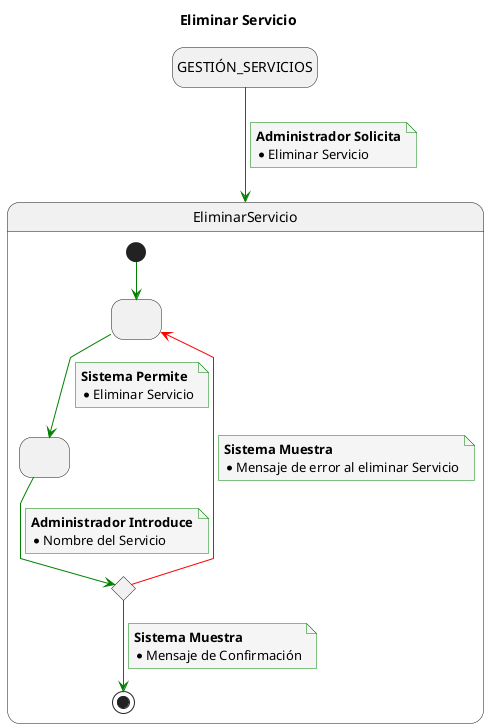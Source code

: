 @startuml

title Eliminar Servicio

skinparam {
    NoteBackgroundColor #whiteSmoke
    ArrowColor #green
    NoteBorderColor #green
    linetype polyline
}

hide empty description

state startState as "GESTIÓN_SERVICIOS"

startState --> EliminarServicio
note on link
    <b>Administrador Solicita</b>
    * Eliminar Servicio
end note

state EliminarServicio {
state 2 as " "
state 3 as " "
state 4 <<choice>>

[*] -down-> 2

2 -down-> 3
note on link
<b>Sistema Permite</b>
* Eliminar Servicio
end note

3 -down-> 4
note on link
<b>Administrador Introduce</b>
* Nombre del Servicio
end note

4 -down-> [*]
note on link
<b>Sistema Muestra</b>
* Mensaje de Confirmación
end note

4 -[#red]-> 2
note on link
<b>Sistema Muestra</b>
* Mensaje de error al eliminar Servicio
end note

}

@enduml